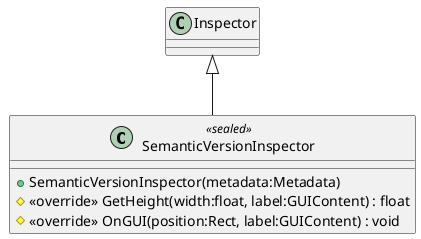 @startuml
class SemanticVersionInspector <<sealed>> {
    + SemanticVersionInspector(metadata:Metadata)
    # <<override>> GetHeight(width:float, label:GUIContent) : float
    # <<override>> OnGUI(position:Rect, label:GUIContent) : void
}
Inspector <|-- SemanticVersionInspector
@enduml
